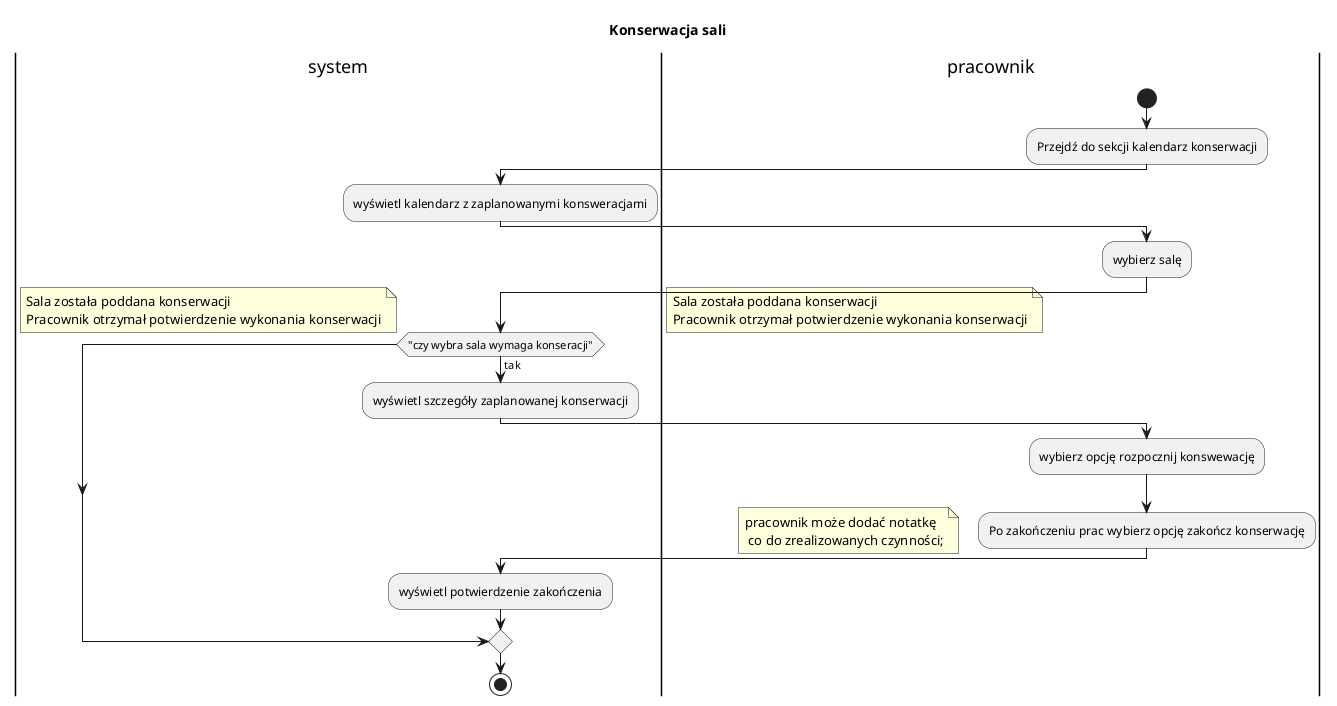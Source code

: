 @startuml
title "Konserwacja sali"
|s|system
|p|pracownik
floating note left
    - Pracownik jest zalogowany w systemie
    - Jest zaplanowana konserwacja sali
end note
start
:Przejdź do sekcji kalendarz konserwacji;
|s|
:wyświetl kalendarz z zaplanowanymi konsweracjami;
|p|
:wybierz salę;
|s|
if ("czy wybra sala wymaga konseracji") then (tak)
:wyświetl szczegóły zaplanowanej konserwacji;
|p|
:wybierz opcję rozpocznij konswewację;
:Po zakończeniu prac wybierz opcję zakończ konserwację;
floating note left: pracownik może dodać notatkę\n co do zrealizowanych czynności;
|s|
:wyświetl potwierdzenie zakończenia;
endif

floating note left
    Sala została poddana konserwacji
    Pracownik otrzymał potwierdzenie wykonania konserwacji
end note
stop
@enduml
